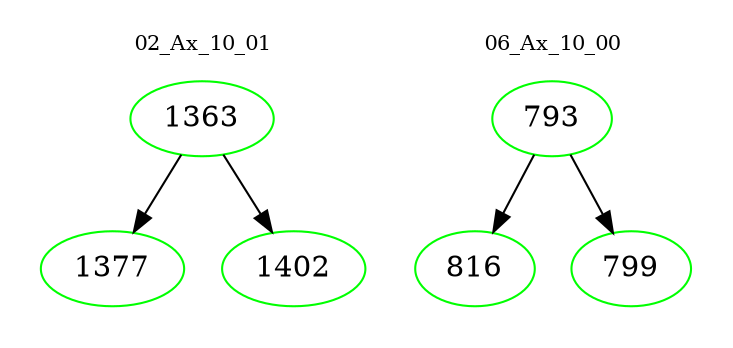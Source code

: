 digraph{
subgraph cluster_0 {
color = white
label = "02_Ax_10_01";
fontsize=10;
T0_1363 [label="1363", color="green"]
T0_1363 -> T0_1377 [color="black"]
T0_1377 [label="1377", color="green"]
T0_1363 -> T0_1402 [color="black"]
T0_1402 [label="1402", color="green"]
}
subgraph cluster_1 {
color = white
label = "06_Ax_10_00";
fontsize=10;
T1_793 [label="793", color="green"]
T1_793 -> T1_816 [color="black"]
T1_816 [label="816", color="green"]
T1_793 -> T1_799 [color="black"]
T1_799 [label="799", color="green"]
}
}
